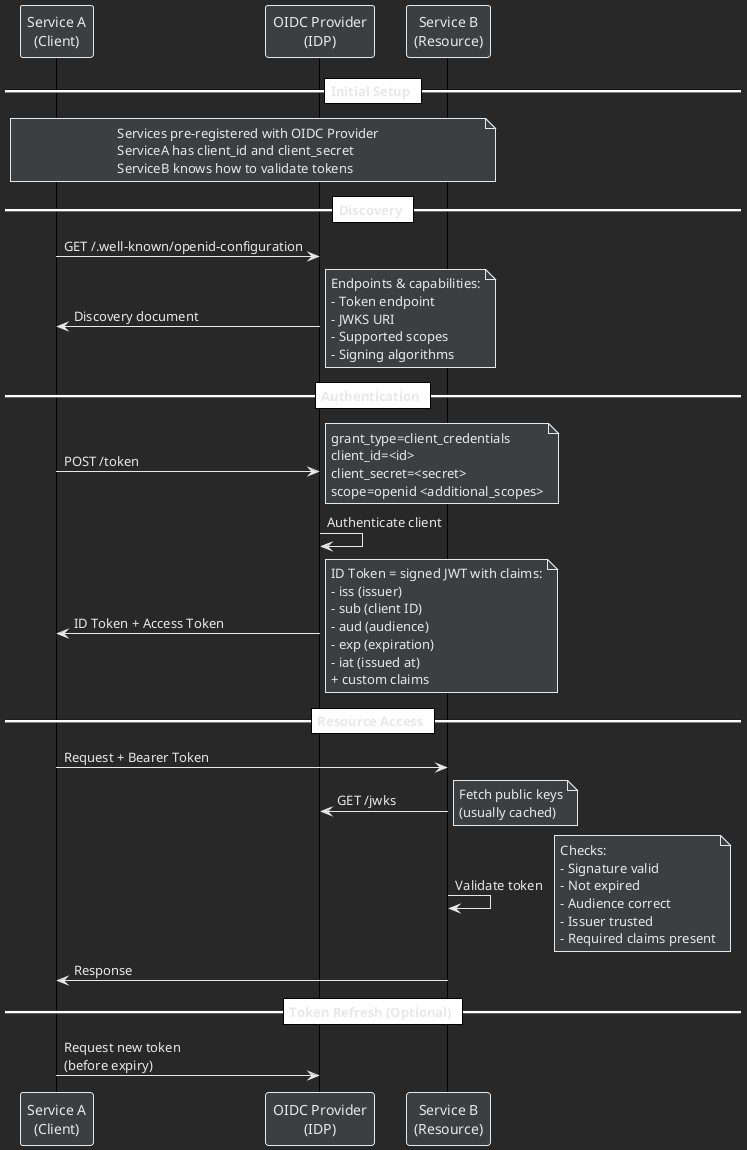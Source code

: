 @startuml
!theme plain
skinparam backgroundColor #282828
skinparam DefaultFontColor #E8E8E8
skinparam ArrowColor #E8E8E8
skinparam SequenceGroupBorderColor #E8E8E8

skinparam ParticipantBackgroundColor #3C3F41
skinparam ParticipantBorderColor #E8E8E8
skinparam ParticipantFontColor #E8E8E8

skinparam NoteBackgroundColor #3C3F41
skinparam NoteBorderColor #E8E8E8
skinparam NoteFontColor #E8E8E8

skinparam GroupBackgroundColor #3C3F41
skinparam GroupBodyBackgroundColor #282828
skinparam GroupBorderColor #E8E8E8
skinparam GroupFontColor #E8E8E8

participant ServiceA as "Service A\n(Client)"
participant Provider as "OIDC Provider\n(IDP)"
participant ServiceB as "Service B\n(Resource)"

== Initial Setup ==
note over ServiceA, ServiceB #3C3F41
  Services pre-registered with OIDC Provider
  ServiceA has client_id and client_secret
  ServiceB knows how to validate tokens
end note

== Discovery ==
ServiceA -> Provider: GET /.well-known/openid-configuration
Provider -> ServiceA: Discovery document
note right #3C3F41
  Endpoints & capabilities:
  - Token endpoint
  - JWKS URI
  - Supported scopes
  - Signing algorithms
end note

== Authentication ==
ServiceA -> Provider: POST /token
note right #3C3F41
  grant_type=client_credentials
  client_id=<id>
  client_secret=<secret>
  scope=openid <additional_scopes>
end note

Provider -> Provider: Authenticate client
Provider -> ServiceA: ID Token + Access Token
note right #3C3F41
  ID Token = signed JWT with claims:
  - iss (issuer)
  - sub (client ID)
  - aud (audience)
  - exp (expiration)
  - iat (issued at)
  + custom claims
end note

== Resource Access ==
ServiceA -> ServiceB: Request + Bearer Token
ServiceB -> Provider: GET /jwks
note right #3C3F41
  Fetch public keys
  (usually cached)
end note

ServiceB -> ServiceB: Validate token
note right #3C3F41
  Checks:
  - Signature valid
  - Not expired
  - Audience correct
  - Issuer trusted
  - Required claims present
end note

ServiceB -> ServiceA: Response

== Token Refresh (Optional) ==
ServiceA -> Provider: Request new token\n(before expiry)
@enduml

